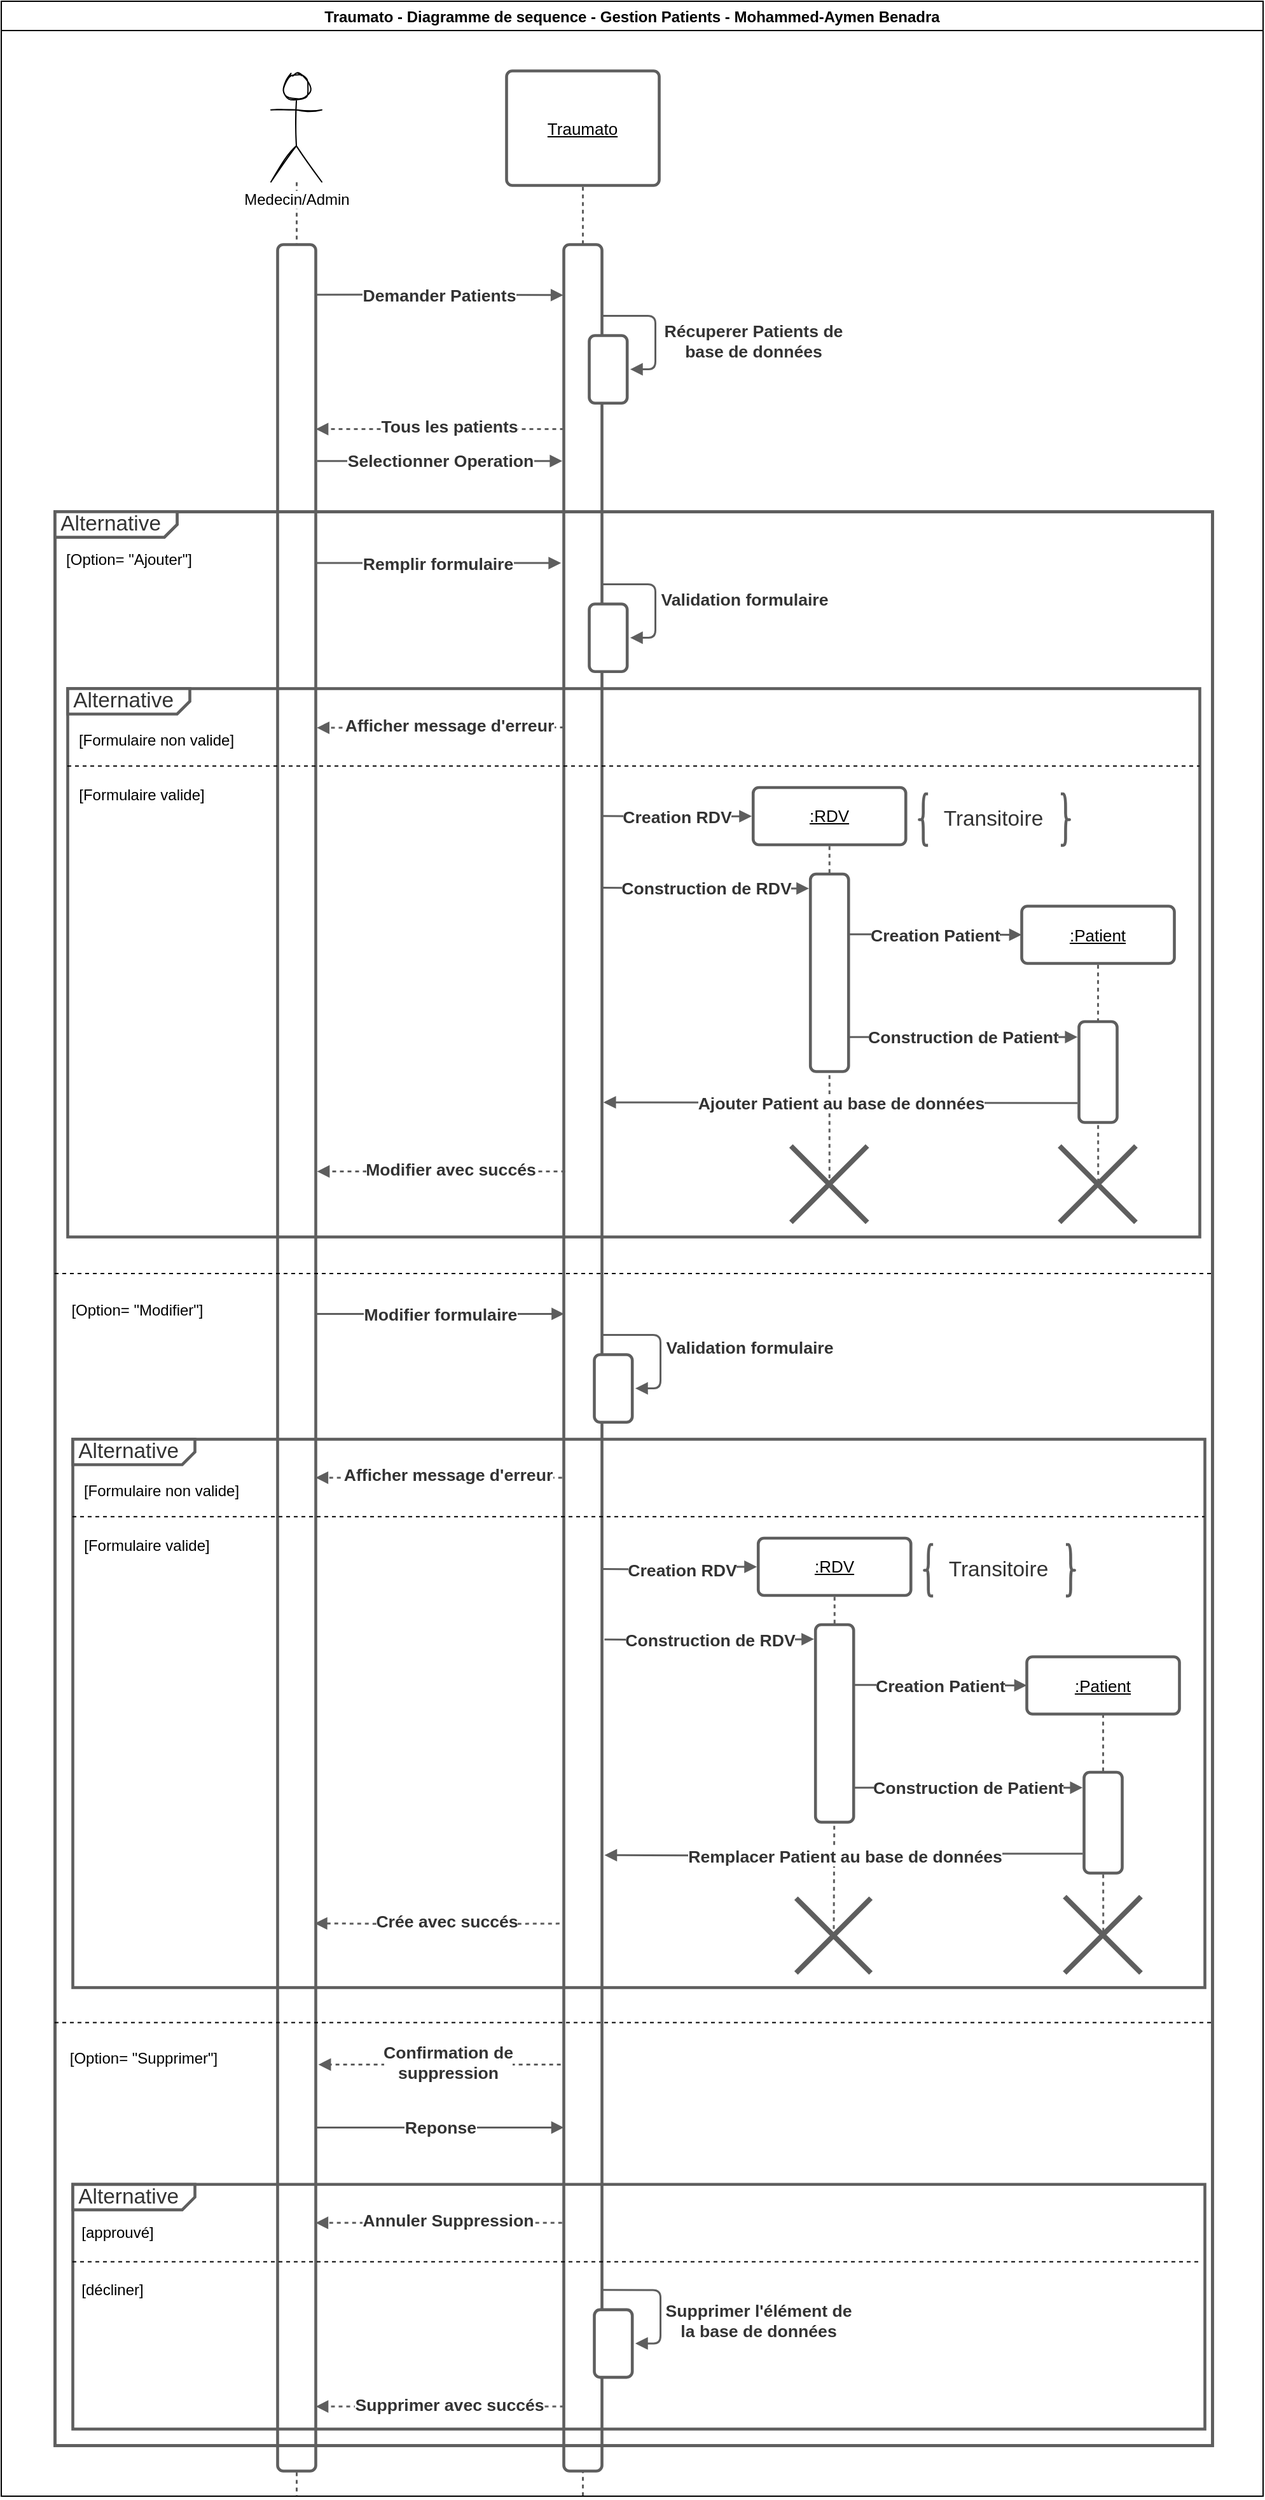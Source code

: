 <mxfile version="16.1.2" type="device"><diagram id="k3Z9OBtUkIeNkZ__pcZ5" name="Page-1"><mxGraphModel dx="1353" dy="1884" grid="1" gridSize="10" guides="1" tooltips="1" connect="1" arrows="1" fold="1" page="1" pageScale="1" pageWidth="850" pageHeight="1100" math="0" shadow="0"><root><mxCell id="0"/><mxCell id="1" parent="0"/><UserObject label="" lucidchartObjectId="kZUI8iqIMw5y" id="EU_3EU2vnNnRD9PXpDMZ-6"><mxCell style="html=1;jettySize=18;whiteSpace=wrap;fontSize=13;strokeColor=#5E5E5E;dashed=1;fixDash=1;strokeWidth=1.5;rounded=1;arcSize=12;edgeStyle=orthogonalEdgeStyle;startArrow=none;endArrow=none;" parent="1" source="RNXW9_bJy9b2hiXbb07C-1" edge="1"><mxGeometry width="100" height="100" relative="1" as="geometry"><Array as="points"/><mxPoint x="270" y="1800" as="targetPoint"/><mxPoint x="270" y="106.17" as="sourcePoint"/></mxGeometry></mxCell></UserObject><UserObject label="" lucidchartObjectId="UZUIGy9OpWQf" id="_zwPwUgGvO9msKivkEtq-90"><mxCell style="html=1;overflow=block;blockSpacing=1;whiteSpace=wrap;fontSize=13;spacing=0;strokeColor=#5e5e5e;strokeOpacity=100;rounded=1;absoluteArcSize=1;arcSize=9;strokeWidth=2.3;" vertex="1" parent="1"><mxGeometry x="255" y="30" width="30" height="1750" as="geometry"/></mxCell></UserObject><UserObject label="" lucidchartObjectId="7YUI.U9n641K" id="EU_3EU2vnNnRD9PXpDMZ-5"><mxCell style="html=1;jettySize=18;whiteSpace=wrap;fontSize=13;strokeColor=#5E5E5E;dashed=1;fixDash=1;strokeWidth=1.5;rounded=1;arcSize=12;edgeStyle=orthogonalEdgeStyle;startArrow=none;endArrow=none;exitX=0.5;exitY=1.013;exitPerimeter=0;" parent="1" source="EU_3EU2vnNnRD9PXpDMZ-9" edge="1"><mxGeometry width="100" height="100" relative="1" as="geometry"><Array as="points"/><mxPoint x="495" y="1800" as="targetPoint"/></mxGeometry></mxCell></UserObject><UserObject label="" lucidchartObjectId="FEVI99oMj0mm" id="_zwPwUgGvO9msKivkEtq-89"><mxCell style="html=1;overflow=block;blockSpacing=1;whiteSpace=wrap;fontSize=13;spacing=0;strokeColor=#5e5e5e;strokeOpacity=100;rounded=1;absoluteArcSize=1;arcSize=9;strokeWidth=2.3;" vertex="1" parent="1"><mxGeometry x="480" y="30" width="30" height="1750" as="geometry"/></mxCell></UserObject><UserObject label="&amp;nbsp;Alternative" lucidchartObjectId="0lWIf72aN.W8" id="_zwPwUgGvO9msKivkEtq-40"><mxCell style="html=1;blockSpacing=1;whiteSpace=wrap;shape=mxgraph.sysml.package2;xSize=90;overflow=fill;fontSize=16.7;fontColor=#333333;align=left;spacing=0;strokeColor=#5e5e5e;strokeOpacity=100;rounded=1;absoluteArcSize=1;arcSize=9;strokeWidth=2.3;labelX=96.33;" vertex="1" parent="1"><mxGeometry x="94" y="1554.67" width="890" height="192.33" as="geometry"/></mxCell></UserObject><UserObject label="&amp;nbsp;Alternative" lucidchartObjectId="0lWIf72aN.W8" id="_zwPwUgGvO9msKivkEtq-4"><mxCell style="html=1;blockSpacing=1;whiteSpace=wrap;shape=mxgraph.sysml.package2;xSize=90;overflow=fill;fontSize=16.7;fontColor=#333333;align=left;spacing=0;strokeColor=#5e5e5e;strokeOpacity=100;rounded=1;absoluteArcSize=1;arcSize=9;strokeWidth=2.3;labelX=96.33;" vertex="1" parent="1"><mxGeometry x="94" y="969" width="890" height="431" as="geometry"/></mxCell></UserObject><UserObject label="&amp;nbsp;Alternative" lucidchartObjectId="0lWIf72aN.W8" id="JhmiGocyAz6WFpPCynpd-2"><mxCell style="html=1;blockSpacing=1;whiteSpace=wrap;shape=mxgraph.sysml.package2;xSize=90;overflow=fill;fontSize=16.7;fontColor=#333333;align=left;spacing=0;strokeColor=#5e5e5e;strokeOpacity=100;rounded=1;absoluteArcSize=1;arcSize=9;strokeWidth=2.3;labelX=96.33;" parent="1" vertex="1"><mxGeometry x="80" y="240" width="910" height="1520" as="geometry"/></mxCell></UserObject><UserObject label="&amp;nbsp;Alternative" lucidchartObjectId="0lWIf72aN.W8" id="_zwPwUgGvO9msKivkEtq-3"><mxCell style="html=1;blockSpacing=1;whiteSpace=wrap;shape=mxgraph.sysml.package2;xSize=90;overflow=fill;fontSize=16.7;fontColor=#333333;align=left;spacing=0;strokeColor=#5e5e5e;strokeOpacity=100;rounded=1;absoluteArcSize=1;arcSize=9;strokeWidth=2.3;labelX=96.33;" vertex="1" parent="1"><mxGeometry x="80" y="240" width="910" height="1520" as="geometry"/></mxCell></UserObject><UserObject label="&amp;nbsp;Alternative" lucidchartObjectId="0lWIf72aN.W8" id="JhmiGocyAz6WFpPCynpd-37"><mxCell style="html=1;blockSpacing=1;whiteSpace=wrap;shape=mxgraph.sysml.package2;xSize=90;overflow=fill;fontSize=16.7;fontColor=#333333;align=left;spacing=0;strokeColor=#5e5e5e;strokeOpacity=100;rounded=1;absoluteArcSize=1;arcSize=9;strokeWidth=2.3;labelX=96.33;" parent="1" vertex="1"><mxGeometry x="90" y="379" width="890" height="431" as="geometry"/></mxCell></UserObject><UserObject label="Traumato" lucidchartObjectId="MpVIH7mWoejJ" id="EU_3EU2vnNnRD9PXpDMZ-9"><mxCell style="html=1;overflow=block;blockSpacing=1;whiteSpace=wrap;fontSize=13;fontStyle=4;spacing=3.8;strokeColor=#5e5e5e;strokeOpacity=100;rounded=1;absoluteArcSize=1;arcSize=9;strokeWidth=2.3;" parent="1" vertex="1"><mxGeometry x="435" y="-106.5" width="120" height="90" as="geometry"/></mxCell></UserObject><UserObject label="" lucidchartObjectId="zkWIkq4V4qQG" id="EU_3EU2vnNnRD9PXpDMZ-12"><mxCell style="html=1;jettySize=18;whiteSpace=wrap;fontSize=13;strokeColor=#5E5E5E;strokeWidth=1.5;rounded=1;arcSize=12;edgeStyle=orthogonalEdgeStyle;startArrow=none;endArrow=block;endFill=1;exitX=1.038;exitY=0.097;exitPerimeter=0;entryX=-0.038;entryY=0.097;entryPerimeter=0;" parent="1" edge="1"><mxGeometry width="100" height="100" relative="1" as="geometry"><Array as="points"/><mxPoint x="286.14" y="200.11" as="sourcePoint"/><mxPoint x="478.86" y="200.11" as="targetPoint"/></mxGeometry></mxCell></UserObject><mxCell id="EU_3EU2vnNnRD9PXpDMZ-13" value="Selectionner Operation" style="text;html=1;resizable=0;labelBackgroundColor=default;align=center;verticalAlign=middle;fontStyle=1;fontColor=#333333;fontSize=13.3;" parent="EU_3EU2vnNnRD9PXpDMZ-12" vertex="1"><mxGeometry relative="1" as="geometry"><mxPoint as="offset"/></mxGeometry></mxCell><mxCell id="RNXW9_bJy9b2hiXbb07C-1" value="Medecin/Admin" style="shape=umlActor;verticalLabelPosition=bottom;verticalAlign=top;html=1;outlineConnect=0;sketch=1;shadow=0;gradientColor=none;fillColor=default;noLabel=0;labelPadding=0;container=0;align=center;labelBackgroundColor=default;labelBorderColor=none;" parent="1" vertex="1"><mxGeometry x="250" y="-104" width="40" height="85" as="geometry"/></mxCell><mxCell id="JhmiGocyAz6WFpPCynpd-31" value="[Option= &quot;Ajouter&quot;]" style="text;html=1;strokeColor=none;fillColor=none;align=center;verticalAlign=middle;whiteSpace=wrap;rounded=0;" parent="1" vertex="1"><mxGeometry x="86" y="260" width="105" height="35.41" as="geometry"/></mxCell><UserObject label="" lucidchartObjectId="zkWIkq4V4qQG" id="JhmiGocyAz6WFpPCynpd-32"><mxCell style="html=1;jettySize=18;whiteSpace=wrap;fontSize=13;strokeColor=#5E5E5E;strokeWidth=1.5;rounded=1;arcSize=12;edgeStyle=orthogonalEdgeStyle;startArrow=none;endArrow=block;endFill=1;exitX=0.983;exitY=0.212;exitPerimeter=0;entryX=-0.072;entryY=0.212;entryPerimeter=0;entryDx=0;entryDy=0;exitDx=0;exitDy=0;" parent="1" edge="1"><mxGeometry width="100" height="100" relative="1" as="geometry"><Array as="points"/><mxPoint x="284.49" y="280.28" as="sourcePoint"/><mxPoint x="477.84" y="280.28" as="targetPoint"/></mxGeometry></mxCell></UserObject><mxCell id="JhmiGocyAz6WFpPCynpd-33" value="Remplir formulaire" style="text;html=1;resizable=0;labelBackgroundColor=default;align=center;verticalAlign=middle;fontStyle=1;fontColor=#333333;fontSize=13.3;" parent="JhmiGocyAz6WFpPCynpd-32" vertex="1"><mxGeometry relative="1" as="geometry"><mxPoint as="offset"/></mxGeometry></mxCell><UserObject label="" lucidchartObjectId="ZkWI_d1nmOB_" id="JhmiGocyAz6WFpPCynpd-34"><mxCell style="html=1;jettySize=18;whiteSpace=wrap;fontSize=13;strokeColor=#5E5E5E;strokeWidth=1.5;rounded=1;arcSize=12;edgeStyle=orthogonalEdgeStyle;startArrow=none;endArrow=block;endFill=1;entryX=1.079;entryY=0.537;entryPerimeter=0;entryDx=0;entryDy=0;" parent="1" edge="1"><mxGeometry width="100" height="100" relative="1" as="geometry"><Array as="points"><mxPoint x="552" y="297"/><mxPoint x="552" y="339"/></Array><mxPoint x="510" y="297.0" as="sourcePoint"/><mxPoint x="532.193" y="339.043" as="targetPoint"/></mxGeometry></mxCell></UserObject><mxCell id="JhmiGocyAz6WFpPCynpd-35" value="Validation formulaire" style="text;html=1;resizable=0;labelBackgroundColor=default;align=center;verticalAlign=middle;fontStyle=1;fontColor=#333333;fontSize=13.3;" parent="JhmiGocyAz6WFpPCynpd-34" vertex="1"><mxGeometry x="-0.11" relative="1" as="geometry"><mxPoint x="70" y="8" as="offset"/></mxGeometry></mxCell><UserObject label="" lucidchartObjectId="ii0IzofBxtJx" id="JhmiGocyAz6WFpPCynpd-36"><mxCell style="html=1;overflow=block;blockSpacing=1;whiteSpace=wrap;fontSize=13;spacing=0;strokeColor=#5e5e5e;strokeOpacity=100;rounded=1;absoluteArcSize=1;arcSize=9;strokeWidth=2.3;" parent="1" vertex="1"><mxGeometry x="500.0" y="312.524" width="29.836" height="53.108" as="geometry"/></mxCell></UserObject><mxCell id="JhmiGocyAz6WFpPCynpd-38" value="[Formulaire non valide]" style="text;html=1;strokeColor=none;fillColor=none;align=center;verticalAlign=middle;whiteSpace=wrap;rounded=0;" parent="1" vertex="1"><mxGeometry x="93" y="402" width="134" height="35.41" as="geometry"/></mxCell><UserObject label="" lucidchartObjectId="vlWI41UcQu9~" id="JhmiGocyAz6WFpPCynpd-39"><mxCell style="html=1;jettySize=18;whiteSpace=wrap;fontSize=13;strokeColor=#5E5E5E;dashed=1;fixDash=1;strokeWidth=1.5;rounded=1;arcSize=12;edgeStyle=orthogonalEdgeStyle;startArrow=none;endArrow=block;endFill=1;exitX=0;exitY=0.421;exitPerimeter=0;exitDx=0;exitDy=0;entryX=1.028;entryY=0.217;entryDx=0;entryDy=0;entryPerimeter=0;" parent="1" target="_zwPwUgGvO9msKivkEtq-90" edge="1"><mxGeometry width="100" height="100" relative="1" as="geometry"><Array as="points"/><mxPoint x="480" y="409.49" as="sourcePoint"/><mxPoint x="284.28" y="410.8" as="targetPoint"/></mxGeometry></mxCell></UserObject><mxCell id="JhmiGocyAz6WFpPCynpd-40" value="Afficher message d'erreur" style="text;html=1;resizable=0;labelBackgroundColor=default;align=center;verticalAlign=middle;fontStyle=1;fontColor=#333333;fontSize=13.3;" parent="JhmiGocyAz6WFpPCynpd-39" vertex="1"><mxGeometry relative="1" as="geometry"><mxPoint x="7" y="-2" as="offset"/></mxGeometry></mxCell><mxCell id="JhmiGocyAz6WFpPCynpd-41" value="" style="line;strokeWidth=1;fillColor=none;align=left;verticalAlign=middle;spacingTop=-1;spacingLeft=3;spacingRight=3;rotatable=0;labelPosition=right;points=[];portConstraint=eastwest;dashed=1;" parent="1" vertex="1"><mxGeometry x="90" y="435.41" width="890" height="9.44" as="geometry"/></mxCell><mxCell id="JhmiGocyAz6WFpPCynpd-42" value="[Formulaire valide]" style="text;html=1;strokeColor=none;fillColor=none;align=center;verticalAlign=middle;whiteSpace=wrap;rounded=0;" parent="1" vertex="1"><mxGeometry x="97" y="444.85" width="103" height="35.41" as="geometry"/></mxCell><UserObject label="" lucidchartObjectId="wZUI4tTccZja" id="JhmiGocyAz6WFpPCynpd-64"><mxCell style="html=1;jettySize=18;whiteSpace=wrap;fontSize=13;strokeColor=#5E5E5E;dashed=1;fixDash=1;strokeWidth=1.5;rounded=1;arcSize=12;edgeStyle=orthogonalEdgeStyle;startArrow=none;endArrow=none;exitX=0.5;exitY=1.025;exitPerimeter=0;entryX=0.5;entryY=0.429;entryPerimeter=0;" parent="1" source="JhmiGocyAz6WFpPCynpd-65" target="JhmiGocyAz6WFpPCynpd-68" edge="1"><mxGeometry width="100" height="100" relative="1" as="geometry"><Array as="points"/></mxGeometry></mxCell></UserObject><UserObject label=":RDV" lucidchartObjectId="RpVIqMV2LOsC" id="JhmiGocyAz6WFpPCynpd-65"><mxCell style="html=1;overflow=block;blockSpacing=1;whiteSpace=wrap;fontSize=13;fontStyle=4;spacing=3.8;strokeColor=#5e5e5e;strokeOpacity=100;rounded=1;absoluteArcSize=1;arcSize=9;strokeWidth=2.3;" parent="1" vertex="1"><mxGeometry x="628.86" y="456.77" width="120" height="45" as="geometry"/></mxCell></UserObject><UserObject label="" lucidchartObjectId="QnWIvqXTxIrj" id="JhmiGocyAz6WFpPCynpd-66"><mxCell style="html=1;jettySize=18;whiteSpace=wrap;fontSize=13;strokeColor=#5E5E5E;strokeWidth=1.5;rounded=1;arcSize=12;edgeStyle=orthogonalEdgeStyle;startArrow=none;endArrow=block;endFill=1;exitX=1.038;exitY=0.376;exitPerimeter=0;entryX=-0.009;entryY=0.5;entryPerimeter=0;" parent="1" target="JhmiGocyAz6WFpPCynpd-65" edge="1"><mxGeometry width="100" height="100" relative="1" as="geometry"><Array as="points"/><mxPoint x="510.0" y="479.146" as="sourcePoint"/></mxGeometry></mxCell></UserObject><mxCell id="JhmiGocyAz6WFpPCynpd-67" value="Creation RDV" style="text;html=1;resizable=0;labelBackgroundColor=default;align=center;verticalAlign=middle;fontStyle=1;fontColor=#333333;fontSize=13.3;" parent="JhmiGocyAz6WFpPCynpd-66" vertex="1"><mxGeometry relative="1" as="geometry"><mxPoint as="offset"/></mxGeometry></mxCell><UserObject label="" lucidchartObjectId="f4ZIc1ev4jUC" id="JhmiGocyAz6WFpPCynpd-68"><mxCell style="html=1;overflow=block;blockSpacing=1;whiteSpace=wrap;shape=mxgraph.sysml.x;strokeWidth=4;fontSize=13;spacing=0;strokeColor=#5e5e5e;strokeOpacity=100;rounded=1;absoluteArcSize=1;arcSize=9;" parent="1" vertex="1"><mxGeometry x="658.86" y="738.77" width="60" height="60" as="geometry"/></mxCell></UserObject><UserObject label="" lucidchartObjectId="F4ZI1F3~n0wp" id="JhmiGocyAz6WFpPCynpd-69"><mxCell style="html=1;overflow=block;blockSpacing=1;whiteSpace=wrap;fontSize=13;spacing=0;strokeColor=#5e5e5e;strokeOpacity=100;rounded=1;absoluteArcSize=1;arcSize=9;strokeWidth=2.3;" parent="1" vertex="1"><mxGeometry x="673.86" y="524.77" width="30" height="155.23" as="geometry"/></mxCell></UserObject><UserObject label="" lucidchartObjectId="p5ZIC3N0U87f" id="JhmiGocyAz6WFpPCynpd-70"><mxCell style="html=1;jettySize=18;whiteSpace=wrap;fontSize=13;strokeColor=#5E5E5E;strokeWidth=1.5;rounded=1;arcSize=12;edgeStyle=orthogonalEdgeStyle;startArrow=none;endArrow=block;endFill=1;exitX=1.038;exitY=0.466;exitPerimeter=0;entryX=-0.037;entryY=0.073;entryPerimeter=0;" parent="1" target="JhmiGocyAz6WFpPCynpd-69" edge="1"><mxGeometry width="100" height="100" relative="1" as="geometry"><Array as="points"/><mxPoint x="510.0" y="535.486" as="sourcePoint"/></mxGeometry></mxCell></UserObject><mxCell id="JhmiGocyAz6WFpPCynpd-71" value="Construction de RDV" style="text;html=1;resizable=0;labelBackgroundColor=default;align=center;verticalAlign=middle;fontStyle=1;fontColor=#333333;fontSize=13.3;" parent="JhmiGocyAz6WFpPCynpd-70" vertex="1"><mxGeometry relative="1" as="geometry"><mxPoint as="offset"/></mxGeometry></mxCell><UserObject label="" lucidchartObjectId="R9ZIA9GUHnFY" id="JhmiGocyAz6WFpPCynpd-72"><mxCell style="html=1;jettySize=18;whiteSpace=wrap;fontSize=13;strokeColor=#5E5E5E;strokeWidth=1.5;rounded=1;arcSize=12;edgeStyle=orthogonalEdgeStyle;startArrow=none;endArrow=block;endFill=1;entryX=0;entryY=0.5;entryDx=0;entryDy=0;exitX=1.019;exitY=0.305;exitDx=0;exitDy=0;exitPerimeter=0;" parent="1" source="JhmiGocyAz6WFpPCynpd-69" target="JhmiGocyAz6WFpPCynpd-74" edge="1"><mxGeometry width="100" height="100" relative="1" as="geometry"><Array as="points"/><mxPoint x="710" y="573" as="sourcePoint"/></mxGeometry></mxCell></UserObject><mxCell id="JhmiGocyAz6WFpPCynpd-73" value="Creation Patient" style="text;html=1;resizable=0;labelBackgroundColor=default;align=center;verticalAlign=middle;fontStyle=1;fontColor=#333333;fontSize=13.3;" parent="JhmiGocyAz6WFpPCynpd-72" vertex="1"><mxGeometry relative="1" as="geometry"><mxPoint as="offset"/></mxGeometry></mxCell><UserObject label=":Patient" lucidchartObjectId="Y9ZIzPPqCIAU" id="JhmiGocyAz6WFpPCynpd-74"><mxCell style="html=1;overflow=block;blockSpacing=1;whiteSpace=wrap;fontSize=13;fontStyle=4;spacing=3.8;strokeColor=#5e5e5e;strokeOpacity=100;rounded=1;absoluteArcSize=1;arcSize=9;strokeWidth=2.3;" parent="1" vertex="1"><mxGeometry x="840" y="550" width="120" height="45" as="geometry"/></mxCell></UserObject><UserObject label="" lucidchartObjectId="t_ZIlKLgJE6K" id="JhmiGocyAz6WFpPCynpd-75"><mxCell style="html=1;jettySize=18;whiteSpace=wrap;fontSize=13;strokeColor=#5E5E5E;dashed=1;fixDash=1;strokeWidth=1.5;rounded=1;arcSize=12;edgeStyle=orthogonalEdgeStyle;startArrow=none;endArrow=none;exitX=0.5;exitY=1.025;exitPerimeter=0;entryX=0.502;entryY=0.496;entryDx=0;entryDy=0;entryPerimeter=0;" parent="1" source="JhmiGocyAz6WFpPCynpd-74" target="JhmiGocyAz6WFpPCynpd-129" edge="1"><mxGeometry width="100" height="100" relative="1" as="geometry"><Array as="points"/><mxPoint x="900" y="750" as="targetPoint"/></mxGeometry></mxCell></UserObject><UserObject label="" lucidchartObjectId="i.ZI7zxQPvNo" id="JhmiGocyAz6WFpPCynpd-76"><mxCell style="html=1;overflow=block;blockSpacing=1;whiteSpace=wrap;fontSize=13;spacing=0;strokeColor=#5e5e5e;strokeOpacity=100;rounded=1;absoluteArcSize=1;arcSize=9;strokeWidth=2.3;" parent="1" vertex="1"><mxGeometry x="885" y="640.77" width="30" height="79.23" as="geometry"/></mxCell></UserObject><UserObject label="" lucidchartObjectId="q.ZIl6MSwr6M" id="JhmiGocyAz6WFpPCynpd-77"><mxCell style="html=1;jettySize=18;whiteSpace=wrap;fontSize=13;strokeColor=#5E5E5E;strokeWidth=1.5;rounded=1;arcSize=12;edgeStyle=orthogonalEdgeStyle;startArrow=none;endArrow=block;endFill=1;entryX=-0.037;entryY=0.153;entryPerimeter=0;exitX=1;exitY=0.825;exitDx=0;exitDy=0;exitPerimeter=0;" parent="1" source="JhmiGocyAz6WFpPCynpd-69" target="JhmiGocyAz6WFpPCynpd-76" edge="1"><mxGeometry width="100" height="100" relative="1" as="geometry"><Array as="points"/><mxPoint x="700" y="653" as="sourcePoint"/></mxGeometry></mxCell></UserObject><mxCell id="JhmiGocyAz6WFpPCynpd-78" value="Construction de Patient" style="text;html=1;resizable=0;labelBackgroundColor=default;align=center;verticalAlign=middle;fontStyle=1;fontColor=#333333;fontSize=13.3;" parent="JhmiGocyAz6WFpPCynpd-77" vertex="1"><mxGeometry relative="1" as="geometry"><mxPoint as="offset"/></mxGeometry></mxCell><UserObject label="" lucidchartObjectId="be0IBsUJOm4_" id="JhmiGocyAz6WFpPCynpd-79"><mxCell style="html=1;jettySize=18;whiteSpace=wrap;fontSize=13;strokeColor=#5E5E5E;strokeWidth=1.5;rounded=1;arcSize=12;edgeStyle=orthogonalEdgeStyle;startArrow=none;endArrow=block;endFill=1;exitX=-0.037;exitY=0.807;exitPerimeter=0;entryX=1.037;entryY=0.34;entryDx=0;entryDy=0;entryPerimeter=0;" parent="1" source="JhmiGocyAz6WFpPCynpd-76" edge="1"><mxGeometry width="100" height="100" relative="1" as="geometry"><Array as="points"/><mxPoint x="511.11" y="704.2" as="targetPoint"/></mxGeometry></mxCell></UserObject><mxCell id="JhmiGocyAz6WFpPCynpd-80" value="Ajouter Patient au base de données" style="text;html=1;resizable=0;labelBackgroundColor=default;align=center;verticalAlign=middle;fontStyle=1;fontColor=#333333;fontSize=13.3;" parent="JhmiGocyAz6WFpPCynpd-79" vertex="1"><mxGeometry relative="1" as="geometry"><mxPoint as="offset"/></mxGeometry></mxCell><mxCell id="JhmiGocyAz6WFpPCynpd-81" value="" style="group;fillColor=none;" parent="1" vertex="1" connectable="0"><mxGeometry x="758.86" y="461.77" width="119.34" height="40.41" as="geometry"/></mxCell><mxCell id="JhmiGocyAz6WFpPCynpd-82" value="" style="shape=curlyBracket;rounded=1;strokeOpacity=100;whiteSpace=wrap;fontSize=16.7;fontColor=#333333;spacing=0;strokeColor=#5e5e5e;strokeWidth=2.3;" parent="JhmiGocyAz6WFpPCynpd-81" vertex="1"><mxGeometry width="7.459" height="40.41" as="geometry"/></mxCell><mxCell id="JhmiGocyAz6WFpPCynpd-83" value="" style="shape=curlyBracket;rounded=1;flipH=1;strokeOpacity=100;whiteSpace=wrap;fontSize=16.7;fontColor=#333333;spacing=0;strokeColor=#5e5e5e;strokeWidth=2.3;" parent="JhmiGocyAz6WFpPCynpd-81" vertex="1"><mxGeometry x="111.881" width="7.459" height="40.41" as="geometry"/></mxCell><mxCell id="JhmiGocyAz6WFpPCynpd-84" value="Transitoire" style="strokeColor=none;fillColor=none;fontColor=#333333;whiteSpace=wrap;fontSize=16.7;spacing=0;strokeOpacity=100;rounded=1;absoluteArcSize=1;arcSize=9;strokeWidth=2.3;" parent="JhmiGocyAz6WFpPCynpd-81" vertex="1"><mxGeometry x="7.459" width="104.423" height="40.41" as="geometry"/></mxCell><UserObject label="" lucidchartObjectId="vlWI41UcQu9~" id="JhmiGocyAz6WFpPCynpd-88"><mxCell style="html=1;jettySize=18;whiteSpace=wrap;fontSize=13;strokeColor=#5E5E5E;dashed=1;fixDash=1;strokeWidth=1.5;rounded=1;arcSize=12;edgeStyle=orthogonalEdgeStyle;startArrow=none;endArrow=block;endFill=1;exitX=0;exitY=0.75;exitDx=0;exitDy=0;entryX=1;entryY=0.75;entryDx=0;entryDy=0;" parent="1" edge="1"><mxGeometry width="100" height="100" relative="1" as="geometry"><Array as="points"/><mxPoint x="481" y="758.5" as="sourcePoint"/><mxPoint x="286" y="758.5" as="targetPoint"/></mxGeometry></mxCell></UserObject><mxCell id="JhmiGocyAz6WFpPCynpd-89" value="Modifier&amp;nbsp;avec succés" style="text;html=1;resizable=0;labelBackgroundColor=default;align=center;verticalAlign=middle;fontStyle=1;fontColor=#333333;fontSize=13.3;" parent="JhmiGocyAz6WFpPCynpd-88" vertex="1"><mxGeometry relative="1" as="geometry"><mxPoint x="7" y="-2" as="offset"/></mxGeometry></mxCell><mxCell id="JhmiGocyAz6WFpPCynpd-103" value="" style="line;strokeWidth=1;fillColor=none;align=left;verticalAlign=middle;spacingTop=-1;spacingLeft=3;spacingRight=3;rotatable=0;labelPosition=right;points=[];portConstraint=eastwest;dashed=1;" parent="1" vertex="1"><mxGeometry x="94" y="1025.41" width="890" height="9.44" as="geometry"/></mxCell><UserObject label="" lucidchartObjectId="f4ZIc1ev4jUC" id="JhmiGocyAz6WFpPCynpd-129"><mxCell style="html=1;overflow=block;blockSpacing=1;whiteSpace=wrap;shape=mxgraph.sysml.x;strokeWidth=4;fontSize=13;spacing=0;strokeColor=#5e5e5e;strokeOpacity=100;rounded=1;absoluteArcSize=1;arcSize=9;" parent="1" vertex="1"><mxGeometry x="870" y="738.77" width="60" height="60" as="geometry"/></mxCell></UserObject><mxCell id="_zwPwUgGvO9msKivkEtq-1" value="" style="line;strokeWidth=1;fillColor=none;align=left;verticalAlign=middle;spacingTop=-1;spacingLeft=3;spacingRight=3;rotatable=0;labelPosition=right;points=[];portConstraint=eastwest;dashed=1;" vertex="1" parent="1"><mxGeometry x="80" y="1423" width="910" height="9.44" as="geometry"/></mxCell><mxCell id="_zwPwUgGvO9msKivkEtq-5" value="" style="line;strokeWidth=1;fillColor=none;align=left;verticalAlign=middle;spacingTop=-1;spacingLeft=3;spacingRight=3;rotatable=0;labelPosition=right;points=[];portConstraint=eastwest;dashed=1;" vertex="1" parent="1"><mxGeometry x="80" y="834.33" width="910" height="9.44" as="geometry"/></mxCell><UserObject label="" lucidchartObjectId="zkWIkq4V4qQG" id="_zwPwUgGvO9msKivkEtq-6"><mxCell style="html=1;jettySize=18;whiteSpace=wrap;fontSize=13;strokeColor=#5E5E5E;strokeWidth=1.5;rounded=1;arcSize=12;edgeStyle=orthogonalEdgeStyle;startArrow=none;endArrow=block;endFill=1;entryX=0.008;entryY=0.442;entryPerimeter=0;entryDx=0;entryDy=0;exitX=1;exitY=0.442;exitDx=0;exitDy=0;exitPerimeter=0;" edge="1" parent="1"><mxGeometry width="100" height="100" relative="1" as="geometry"><Array as="points"/><mxPoint x="285" y="870.46" as="sourcePoint"/><mxPoint x="480.24" y="870.46" as="targetPoint"/></mxGeometry></mxCell></UserObject><mxCell id="_zwPwUgGvO9msKivkEtq-7" value="Modifier formulaire" style="text;html=1;resizable=0;labelBackgroundColor=default;align=center;verticalAlign=middle;fontStyle=1;fontColor=#333333;fontSize=13.3;" vertex="1" parent="_zwPwUgGvO9msKivkEtq-6"><mxGeometry relative="1" as="geometry"><mxPoint as="offset"/></mxGeometry></mxCell><UserObject label="" lucidchartObjectId="ZkWI_d1nmOB_" id="_zwPwUgGvO9msKivkEtq-8"><mxCell style="html=1;jettySize=18;whiteSpace=wrap;fontSize=13;strokeColor=#5E5E5E;strokeWidth=1.5;rounded=1;arcSize=12;edgeStyle=orthogonalEdgeStyle;startArrow=none;endArrow=block;endFill=1;entryX=1.079;entryY=0.537;entryPerimeter=0;entryDx=0;entryDy=0;" edge="1" parent="1"><mxGeometry width="100" height="100" relative="1" as="geometry"><Array as="points"><mxPoint x="556" y="887"/><mxPoint x="556" y="929"/></Array><mxPoint x="510" y="887.0" as="sourcePoint"/><mxPoint x="536.193" y="929.043" as="targetPoint"/></mxGeometry></mxCell></UserObject><mxCell id="_zwPwUgGvO9msKivkEtq-9" value="Validation formulaire" style="text;html=1;resizable=0;labelBackgroundColor=default;align=center;verticalAlign=middle;fontStyle=1;fontColor=#333333;fontSize=13.3;" vertex="1" parent="_zwPwUgGvO9msKivkEtq-8"><mxGeometry x="-0.11" relative="1" as="geometry"><mxPoint x="70" y="8" as="offset"/></mxGeometry></mxCell><UserObject label="" lucidchartObjectId="ii0IzofBxtJx" id="_zwPwUgGvO9msKivkEtq-10"><mxCell style="html=1;overflow=block;blockSpacing=1;whiteSpace=wrap;fontSize=13;spacing=0;strokeColor=#5e5e5e;strokeOpacity=100;rounded=1;absoluteArcSize=1;arcSize=9;strokeWidth=2.3;" vertex="1" parent="1"><mxGeometry x="504.0" y="902.524" width="29.836" height="53.108" as="geometry"/></mxCell></UserObject><mxCell id="_zwPwUgGvO9msKivkEtq-11" value="[Formulaire non valide]" style="text;html=1;strokeColor=none;fillColor=none;align=center;verticalAlign=middle;whiteSpace=wrap;rounded=0;" vertex="1" parent="1"><mxGeometry x="97" y="992" width="134" height="35.41" as="geometry"/></mxCell><UserObject label="" lucidchartObjectId="vlWI41UcQu9~" id="_zwPwUgGvO9msKivkEtq-12"><mxCell style="html=1;jettySize=18;whiteSpace=wrap;fontSize=13;strokeColor=#5E5E5E;dashed=1;fixDash=1;strokeWidth=1.5;rounded=1;arcSize=12;edgeStyle=orthogonalEdgeStyle;startArrow=none;endArrow=block;endFill=1;entryX=0.997;entryY=0.521;entryDx=0;entryDy=0;entryPerimeter=0;exitX=-0.046;exitY=0.521;exitDx=0;exitDy=0;exitPerimeter=0;" edge="1" parent="1"><mxGeometry width="100" height="100" relative="1" as="geometry"><Array as="points"/><mxPoint x="478.62" y="999.23" as="sourcePoint"/><mxPoint x="284.91" y="999.23" as="targetPoint"/></mxGeometry></mxCell></UserObject><mxCell id="_zwPwUgGvO9msKivkEtq-13" value="Afficher message d'erreur" style="text;html=1;resizable=0;labelBackgroundColor=default;align=center;verticalAlign=middle;fontStyle=1;fontColor=#333333;fontSize=13.3;" vertex="1" parent="_zwPwUgGvO9msKivkEtq-12"><mxGeometry relative="1" as="geometry"><mxPoint x="7" y="-2" as="offset"/></mxGeometry></mxCell><mxCell id="_zwPwUgGvO9msKivkEtq-14" value="[Formulaire valide]" style="text;html=1;strokeColor=none;fillColor=none;align=center;verticalAlign=middle;whiteSpace=wrap;rounded=0;" vertex="1" parent="1"><mxGeometry x="101" y="1034.85" width="103" height="35.41" as="geometry"/></mxCell><UserObject label="" lucidchartObjectId="wZUI4tTccZja" id="_zwPwUgGvO9msKivkEtq-15"><mxCell style="html=1;jettySize=18;whiteSpace=wrap;fontSize=13;strokeColor=#5E5E5E;dashed=1;fixDash=1;strokeWidth=1.5;rounded=1;arcSize=12;edgeStyle=orthogonalEdgeStyle;startArrow=none;endArrow=none;exitX=0.5;exitY=1.025;exitPerimeter=0;entryX=0.5;entryY=0.429;entryPerimeter=0;" edge="1" parent="1" source="_zwPwUgGvO9msKivkEtq-16" target="_zwPwUgGvO9msKivkEtq-19"><mxGeometry width="100" height="100" relative="1" as="geometry"><Array as="points"/></mxGeometry></mxCell></UserObject><UserObject label=":RDV" lucidchartObjectId="RpVIqMV2LOsC" id="_zwPwUgGvO9msKivkEtq-16"><mxCell style="html=1;overflow=block;blockSpacing=1;whiteSpace=wrap;fontSize=13;fontStyle=4;spacing=3.8;strokeColor=#5e5e5e;strokeOpacity=100;rounded=1;absoluteArcSize=1;arcSize=9;strokeWidth=2.3;" vertex="1" parent="1"><mxGeometry x="632.86" y="1046.77" width="120" height="45" as="geometry"/></mxCell></UserObject><UserObject label="" lucidchartObjectId="QnWIvqXTxIrj" id="_zwPwUgGvO9msKivkEtq-17"><mxCell style="html=1;jettySize=18;whiteSpace=wrap;fontSize=13;strokeColor=#5E5E5E;strokeWidth=1.5;rounded=1;arcSize=12;edgeStyle=orthogonalEdgeStyle;startArrow=none;endArrow=block;endFill=1;entryX=-0.009;entryY=0.5;entryPerimeter=0;exitX=1.025;exitY=0.565;exitDx=0;exitDy=0;exitPerimeter=0;" edge="1" parent="1" target="_zwPwUgGvO9msKivkEtq-16"><mxGeometry width="100" height="100" relative="1" as="geometry"><Array as="points"/><mxPoint x="510.75" y="1070.95" as="sourcePoint"/></mxGeometry></mxCell></UserObject><mxCell id="_zwPwUgGvO9msKivkEtq-18" value="Creation RDV" style="text;html=1;resizable=0;labelBackgroundColor=default;align=center;verticalAlign=middle;fontStyle=1;fontColor=#333333;fontSize=13.3;" vertex="1" parent="_zwPwUgGvO9msKivkEtq-17"><mxGeometry relative="1" as="geometry"><mxPoint as="offset"/></mxGeometry></mxCell><UserObject label="" lucidchartObjectId="f4ZIc1ev4jUC" id="_zwPwUgGvO9msKivkEtq-19"><mxCell style="html=1;overflow=block;blockSpacing=1;whiteSpace=wrap;shape=mxgraph.sysml.x;strokeWidth=4;fontSize=13;spacing=0;strokeColor=#5e5e5e;strokeOpacity=100;rounded=1;absoluteArcSize=1;arcSize=9;" vertex="1" parent="1"><mxGeometry x="662.86" y="1330" width="58.77" height="58.77" as="geometry"/></mxCell></UserObject><UserObject label="" lucidchartObjectId="F4ZI1F3~n0wp" id="_zwPwUgGvO9msKivkEtq-20"><mxCell style="html=1;overflow=block;blockSpacing=1;whiteSpace=wrap;fontSize=13;spacing=0;strokeColor=#5e5e5e;strokeOpacity=100;rounded=1;absoluteArcSize=1;arcSize=9;strokeWidth=2.3;" vertex="1" parent="1"><mxGeometry x="677.86" y="1114.77" width="30" height="155.23" as="geometry"/></mxCell></UserObject><UserObject label="" lucidchartObjectId="p5ZIC3N0U87f" id="_zwPwUgGvO9msKivkEtq-21"><mxCell style="html=1;jettySize=18;whiteSpace=wrap;fontSize=13;strokeColor=#5E5E5E;strokeWidth=1.5;rounded=1;arcSize=12;edgeStyle=orthogonalEdgeStyle;startArrow=none;endArrow=block;endFill=1;entryX=-0.037;entryY=0.073;entryPerimeter=0;exitX=1.065;exitY=0.599;exitDx=0;exitDy=0;exitPerimeter=0;" edge="1" parent="1" target="_zwPwUgGvO9msKivkEtq-20"><mxGeometry width="100" height="100" relative="1" as="geometry"><Array as="points"/><mxPoint x="511.95" y="1126.37" as="sourcePoint"/></mxGeometry></mxCell></UserObject><mxCell id="_zwPwUgGvO9msKivkEtq-22" value="Construction de RDV" style="text;html=1;resizable=0;labelBackgroundColor=default;align=center;verticalAlign=middle;fontStyle=1;fontColor=#333333;fontSize=13.3;" vertex="1" parent="_zwPwUgGvO9msKivkEtq-21"><mxGeometry relative="1" as="geometry"><mxPoint as="offset"/></mxGeometry></mxCell><UserObject label="" lucidchartObjectId="R9ZIA9GUHnFY" id="_zwPwUgGvO9msKivkEtq-23"><mxCell style="html=1;jettySize=18;whiteSpace=wrap;fontSize=13;strokeColor=#5E5E5E;strokeWidth=1.5;rounded=1;arcSize=12;edgeStyle=orthogonalEdgeStyle;startArrow=none;endArrow=block;endFill=1;entryX=0;entryY=0.5;entryDx=0;entryDy=0;exitX=1.019;exitY=0.305;exitDx=0;exitDy=0;exitPerimeter=0;" edge="1" parent="1" source="_zwPwUgGvO9msKivkEtq-20" target="_zwPwUgGvO9msKivkEtq-25"><mxGeometry width="100" height="100" relative="1" as="geometry"><Array as="points"/><mxPoint x="714" y="1163" as="sourcePoint"/></mxGeometry></mxCell></UserObject><mxCell id="_zwPwUgGvO9msKivkEtq-24" value="Creation Patient" style="text;html=1;resizable=0;labelBackgroundColor=default;align=center;verticalAlign=middle;fontStyle=1;fontColor=#333333;fontSize=13.3;" vertex="1" parent="_zwPwUgGvO9msKivkEtq-23"><mxGeometry relative="1" as="geometry"><mxPoint as="offset"/></mxGeometry></mxCell><UserObject label=":Patient" lucidchartObjectId="Y9ZIzPPqCIAU" id="_zwPwUgGvO9msKivkEtq-25"><mxCell style="html=1;overflow=block;blockSpacing=1;whiteSpace=wrap;fontSize=13;fontStyle=4;spacing=3.8;strokeColor=#5e5e5e;strokeOpacity=100;rounded=1;absoluteArcSize=1;arcSize=9;strokeWidth=2.3;" vertex="1" parent="1"><mxGeometry x="844" y="1140" width="120" height="45" as="geometry"/></mxCell></UserObject><UserObject label="" lucidchartObjectId="q.ZIl6MSwr6M" id="_zwPwUgGvO9msKivkEtq-26"><mxCell style="html=1;jettySize=18;whiteSpace=wrap;fontSize=13;strokeColor=#5E5E5E;strokeWidth=1.5;rounded=1;arcSize=12;edgeStyle=orthogonalEdgeStyle;startArrow=none;endArrow=block;endFill=1;entryX=-0.037;entryY=0.153;entryPerimeter=0;exitX=1;exitY=0.825;exitDx=0;exitDy=0;exitPerimeter=0;" edge="1" parent="1" source="_zwPwUgGvO9msKivkEtq-20" target="_zwPwUgGvO9msKivkEtq-38"><mxGeometry width="100" height="100" relative="1" as="geometry"><Array as="points"/><mxPoint x="704" y="1243" as="sourcePoint"/></mxGeometry></mxCell></UserObject><mxCell id="_zwPwUgGvO9msKivkEtq-27" value="Construction de Patient" style="text;html=1;resizable=0;labelBackgroundColor=default;align=center;verticalAlign=middle;fontStyle=1;fontColor=#333333;fontSize=13.3;" vertex="1" parent="_zwPwUgGvO9msKivkEtq-26"><mxGeometry relative="1" as="geometry"><mxPoint as="offset"/></mxGeometry></mxCell><UserObject label="" lucidchartObjectId="be0IBsUJOm4_" id="_zwPwUgGvO9msKivkEtq-28"><mxCell style="html=1;jettySize=18;whiteSpace=wrap;fontSize=13;strokeColor=#5E5E5E;strokeWidth=1.5;rounded=1;arcSize=12;edgeStyle=orthogonalEdgeStyle;startArrow=none;endArrow=block;endFill=1;exitX=-0.037;exitY=0.807;exitPerimeter=0;entryX=1.065;entryY=0.703;entryDx=0;entryDy=0;entryPerimeter=0;" edge="1" parent="1" source="_zwPwUgGvO9msKivkEtq-38"><mxGeometry width="100" height="100" relative="1" as="geometry"><Array as="points"/><mxPoint x="511.95" y="1295.89" as="targetPoint"/></mxGeometry></mxCell></UserObject><mxCell id="_zwPwUgGvO9msKivkEtq-29" value="Remplacer Patient au base de données" style="text;html=1;resizable=0;labelBackgroundColor=default;align=center;verticalAlign=middle;fontStyle=1;fontColor=#333333;fontSize=13.3;" vertex="1" parent="_zwPwUgGvO9msKivkEtq-28"><mxGeometry relative="1" as="geometry"><mxPoint as="offset"/></mxGeometry></mxCell><mxCell id="_zwPwUgGvO9msKivkEtq-30" value="" style="group;fillColor=none;" vertex="1" connectable="0" parent="1"><mxGeometry x="762.86" y="1051.77" width="119.34" height="40.41" as="geometry"/></mxCell><mxCell id="_zwPwUgGvO9msKivkEtq-31" value="" style="shape=curlyBracket;rounded=1;strokeOpacity=100;whiteSpace=wrap;fontSize=16.7;fontColor=#333333;spacing=0;strokeColor=#5e5e5e;strokeWidth=2.3;" vertex="1" parent="_zwPwUgGvO9msKivkEtq-30"><mxGeometry width="7.459" height="40.41" as="geometry"/></mxCell><mxCell id="_zwPwUgGvO9msKivkEtq-32" value="" style="shape=curlyBracket;rounded=1;flipH=1;strokeOpacity=100;whiteSpace=wrap;fontSize=16.7;fontColor=#333333;spacing=0;strokeColor=#5e5e5e;strokeWidth=2.3;" vertex="1" parent="_zwPwUgGvO9msKivkEtq-30"><mxGeometry x="111.881" width="7.459" height="40.41" as="geometry"/></mxCell><mxCell id="_zwPwUgGvO9msKivkEtq-33" value="Transitoire" style="strokeColor=none;fillColor=none;fontColor=#333333;whiteSpace=wrap;fontSize=16.7;spacing=0;strokeOpacity=100;rounded=1;absoluteArcSize=1;arcSize=9;strokeWidth=2.3;" vertex="1" parent="_zwPwUgGvO9msKivkEtq-30"><mxGeometry x="7.459" width="104.423" height="40.41" as="geometry"/></mxCell><UserObject label="" lucidchartObjectId="vlWI41UcQu9~" id="_zwPwUgGvO9msKivkEtq-34"><mxCell style="html=1;jettySize=18;whiteSpace=wrap;fontSize=13;strokeColor=#5E5E5E;dashed=1;fixDash=1;strokeWidth=1.5;rounded=1;arcSize=12;edgeStyle=orthogonalEdgeStyle;startArrow=none;endArrow=block;endFill=1;exitX=-0.112;exitY=0.736;exitDx=0;exitDy=0;entryX=0.972;entryY=0.754;entryDx=0;entryDy=0;entryPerimeter=0;exitPerimeter=0;" edge="1" parent="1" target="_zwPwUgGvO9msKivkEtq-90"><mxGeometry width="100" height="100" relative="1" as="geometry"><Array as="points"/><mxPoint x="476.64" y="1349.68" as="sourcePoint"/><mxPoint x="290.82" y="1349.68" as="targetPoint"/></mxGeometry></mxCell></UserObject><mxCell id="_zwPwUgGvO9msKivkEtq-35" value="Crée avec succés" style="text;html=1;resizable=0;labelBackgroundColor=default;align=center;verticalAlign=middle;fontStyle=1;fontColor=#333333;fontSize=13.3;" vertex="1" parent="_zwPwUgGvO9msKivkEtq-34"><mxGeometry relative="1" as="geometry"><mxPoint x="7" y="-2" as="offset"/></mxGeometry></mxCell><UserObject label="" lucidchartObjectId="t_ZIlKLgJE6K" id="_zwPwUgGvO9msKivkEtq-36"><mxCell style="html=1;jettySize=18;whiteSpace=wrap;fontSize=13;strokeColor=#5E5E5E;dashed=1;fixDash=1;strokeWidth=1.5;rounded=1;arcSize=12;edgeStyle=orthogonalEdgeStyle;startArrow=none;endArrow=none;exitX=0.5;exitY=1;entryX=0.502;entryY=0.496;entryDx=0;entryDy=0;entryPerimeter=0;exitDx=0;exitDy=0;" edge="1" parent="1" source="_zwPwUgGvO9msKivkEtq-25" target="_zwPwUgGvO9msKivkEtq-37"><mxGeometry width="100" height="100" relative="1" as="geometry"><Array as="points"/><mxPoint x="910" y="760" as="targetPoint"/><mxPoint x="910" y="606.125" as="sourcePoint"/></mxGeometry></mxCell></UserObject><UserObject label="" lucidchartObjectId="f4ZIc1ev4jUC" id="_zwPwUgGvO9msKivkEtq-37"><mxCell style="html=1;overflow=block;blockSpacing=1;whiteSpace=wrap;shape=mxgraph.sysml.x;strokeWidth=4;fontSize=13;spacing=0;strokeColor=#5e5e5e;strokeOpacity=100;rounded=1;absoluteArcSize=1;arcSize=9;" vertex="1" parent="1"><mxGeometry x="874" y="1328.77" width="60" height="60" as="geometry"/></mxCell></UserObject><UserObject label="" lucidchartObjectId="i.ZI7zxQPvNo" id="_zwPwUgGvO9msKivkEtq-38"><mxCell style="html=1;overflow=block;blockSpacing=1;whiteSpace=wrap;fontSize=13;spacing=0;strokeColor=#5e5e5e;strokeOpacity=100;rounded=1;absoluteArcSize=1;arcSize=9;strokeWidth=2.3;" vertex="1" parent="1"><mxGeometry x="889" y="1230.77" width="30" height="79.23" as="geometry"/></mxCell></UserObject><mxCell id="_zwPwUgGvO9msKivkEtq-39" value="[Option= &quot;Modifier&quot;]" style="text;html=1;strokeColor=none;fillColor=none;align=center;verticalAlign=middle;whiteSpace=wrap;rounded=0;" vertex="1" parent="1"><mxGeometry x="90" y="850" width="110" height="35.41" as="geometry"/></mxCell><UserObject label="" lucidchartObjectId="ZkWI_d1nmOB_" id="_zwPwUgGvO9msKivkEtq-44"><mxCell style="html=1;jettySize=18;whiteSpace=wrap;fontSize=13;strokeColor=#5E5E5E;strokeWidth=1.5;rounded=1;arcSize=12;edgeStyle=orthogonalEdgeStyle;startArrow=none;endArrow=block;endFill=1;entryX=1.079;entryY=0.537;entryPerimeter=0;entryDx=0;entryDy=0;" edge="1" parent="1"><mxGeometry width="100" height="100" relative="1" as="geometry"><Array as="points"><mxPoint x="556" y="1637.67"/><mxPoint x="556" y="1679.67"/></Array><mxPoint x="510" y="1637.67" as="sourcePoint"/><mxPoint x="536.193" y="1679.713" as="targetPoint"/></mxGeometry></mxCell></UserObject><mxCell id="_zwPwUgGvO9msKivkEtq-45" value="Supprimer l'élément de &lt;br&gt;la base de données" style="text;html=1;resizable=0;labelBackgroundColor=default;align=center;verticalAlign=middle;fontStyle=1;fontColor=#333333;fontSize=13.3;" vertex="1" parent="_zwPwUgGvO9msKivkEtq-44"><mxGeometry x="-0.11" relative="1" as="geometry"><mxPoint x="77" y="22" as="offset"/></mxGeometry></mxCell><UserObject label="" lucidchartObjectId="ii0IzofBxtJx" id="_zwPwUgGvO9msKivkEtq-46"><mxCell style="html=1;overflow=block;blockSpacing=1;whiteSpace=wrap;fontSize=13;spacing=0;strokeColor=#5e5e5e;strokeOpacity=100;rounded=1;absoluteArcSize=1;arcSize=9;strokeWidth=2.3;" vertex="1" parent="1"><mxGeometry x="504.0" y="1653.194" width="29.836" height="53.108" as="geometry"/></mxCell></UserObject><mxCell id="_zwPwUgGvO9msKivkEtq-47" value="[approuvé]" style="text;html=1;strokeColor=none;fillColor=none;align=center;verticalAlign=middle;whiteSpace=wrap;rounded=0;" vertex="1" parent="1"><mxGeometry x="93" y="1575.67" width="73" height="35.41" as="geometry"/></mxCell><UserObject label="" lucidchartObjectId="vlWI41UcQu9~" id="_zwPwUgGvO9msKivkEtq-48"><mxCell style="html=1;jettySize=18;whiteSpace=wrap;fontSize=13;strokeColor=#5E5E5E;dashed=1;fixDash=1;strokeWidth=1.5;rounded=1;arcSize=12;edgeStyle=orthogonalEdgeStyle;startArrow=none;endArrow=block;endFill=1;entryX=0.997;entryY=0.521;entryDx=0;entryDy=0;entryPerimeter=0;exitX=-0.046;exitY=0.521;exitDx=0;exitDy=0;exitPerimeter=0;" edge="1" parent="1"><mxGeometry width="100" height="100" relative="1" as="geometry"><Array as="points"/><mxPoint x="478.62" y="1584.9" as="sourcePoint"/><mxPoint x="284.91" y="1584.9" as="targetPoint"/></mxGeometry></mxCell></UserObject><mxCell id="_zwPwUgGvO9msKivkEtq-49" value="Annuler Suppression" style="text;html=1;resizable=0;labelBackgroundColor=default;align=center;verticalAlign=middle;fontStyle=1;fontColor=#333333;fontSize=13.3;" vertex="1" parent="_zwPwUgGvO9msKivkEtq-48"><mxGeometry relative="1" as="geometry"><mxPoint x="7" y="-2" as="offset"/></mxGeometry></mxCell><mxCell id="_zwPwUgGvO9msKivkEtq-50" value="[décliner]" style="text;html=1;strokeColor=none;fillColor=none;align=center;verticalAlign=middle;whiteSpace=wrap;rounded=0;" vertex="1" parent="1"><mxGeometry x="101" y="1620.52" width="49" height="35.41" as="geometry"/></mxCell><UserObject label="" lucidchartObjectId="vlWI41UcQu9~" id="_zwPwUgGvO9msKivkEtq-70"><mxCell style="html=1;jettySize=18;whiteSpace=wrap;fontSize=13;strokeColor=#5E5E5E;dashed=1;fixDash=1;strokeWidth=1.5;rounded=1;arcSize=12;edgeStyle=orthogonalEdgeStyle;startArrow=none;endArrow=block;endFill=1;exitX=0;exitY=0.971;exitDx=0;exitDy=0;exitPerimeter=0;entryX=1;entryY=0.971;entryDx=0;entryDy=0;entryPerimeter=0;" edge="1" parent="1" source="_zwPwUgGvO9msKivkEtq-89" target="_zwPwUgGvO9msKivkEtq-90"><mxGeometry width="100" height="100" relative="1" as="geometry"><Array as="points"/><mxPoint x="491.67" y="1729.26" as="sourcePoint"/><mxPoint x="300.0" y="1729.75" as="targetPoint"/></mxGeometry></mxCell></UserObject><mxCell id="_zwPwUgGvO9msKivkEtq-71" value="Supprimer avec succés" style="text;html=1;resizable=0;labelBackgroundColor=default;align=center;verticalAlign=middle;fontStyle=1;fontColor=#333333;fontSize=13.3;" vertex="1" parent="_zwPwUgGvO9msKivkEtq-70"><mxGeometry relative="1" as="geometry"><mxPoint x="7" y="-2" as="offset"/></mxGeometry></mxCell><mxCell id="_zwPwUgGvO9msKivkEtq-75" value="[Option= &quot;Supprimer&quot;]" style="text;html=1;strokeColor=none;fillColor=none;align=center;verticalAlign=middle;whiteSpace=wrap;rounded=0;" vertex="1" parent="1"><mxGeometry x="90" y="1438.67" width="120" height="35.41" as="geometry"/></mxCell><mxCell id="_zwPwUgGvO9msKivkEtq-76" value="" style="line;strokeWidth=1;fillColor=none;align=left;verticalAlign=middle;spacingTop=-1;spacingLeft=3;spacingRight=3;rotatable=0;labelPosition=right;points=[];portConstraint=eastwest;dashed=1;" vertex="1" parent="1"><mxGeometry x="94" y="1611.08" width="886" height="9.44" as="geometry"/></mxCell><UserObject label="" lucidchartObjectId="vlWI41UcQu9~" id="_zwPwUgGvO9msKivkEtq-77"><mxCell style="html=1;jettySize=18;whiteSpace=wrap;fontSize=13;strokeColor=#5E5E5E;dashed=1;fixDash=1;strokeWidth=1.5;rounded=1;arcSize=12;edgeStyle=orthogonalEdgeStyle;startArrow=none;endArrow=block;endFill=1;exitX=-0.081;exitY=0.804;exitDx=0;exitDy=0;entryX=1.068;entryY=0.804;entryDx=0;entryDy=0;entryPerimeter=0;exitPerimeter=0;" edge="1" parent="1"><mxGeometry width="100" height="100" relative="1" as="geometry"><Array as="points"/><mxPoint x="477.57" y="1460.52" as="sourcePoint"/><mxPoint x="287.04" y="1460.52" as="targetPoint"/></mxGeometry></mxCell></UserObject><mxCell id="_zwPwUgGvO9msKivkEtq-78" value="Confirmation de &lt;br&gt;suppression" style="text;html=1;resizable=0;labelBackgroundColor=default;align=center;verticalAlign=middle;fontStyle=1;fontColor=#333333;fontSize=13.3;" vertex="1" parent="_zwPwUgGvO9msKivkEtq-77"><mxGeometry relative="1" as="geometry"><mxPoint x="7" y="-2" as="offset"/></mxGeometry></mxCell><UserObject label="" lucidchartObjectId="QnWIvqXTxIrj" id="_zwPwUgGvO9msKivkEtq-82"><mxCell style="html=1;jettySize=18;whiteSpace=wrap;fontSize=13;strokeColor=#5E5E5E;strokeWidth=1.5;rounded=1;arcSize=12;edgeStyle=orthogonalEdgeStyle;startArrow=none;endArrow=block;endFill=1;exitX=0.989;exitY=0.114;exitPerimeter=0;entryX=-0.013;entryY=0.115;entryPerimeter=0;exitDx=0;exitDy=0;entryDx=0;entryDy=0;" edge="1" parent="1"><mxGeometry width="100" height="100" relative="1" as="geometry"><Array as="points"><mxPoint x="382" y="69"/><mxPoint x="480" y="70"/></Array><mxPoint x="284.67" y="69.32" as="sourcePoint"/><mxPoint x="479.61" y="69.7" as="targetPoint"/></mxGeometry></mxCell></UserObject><mxCell id="_zwPwUgGvO9msKivkEtq-83" value="Demander Patients" style="text;html=1;resizable=0;labelBackgroundColor=default;align=center;verticalAlign=middle;fontStyle=1;fontColor=#333333;fontSize=13.3;" vertex="1" parent="_zwPwUgGvO9msKivkEtq-82"><mxGeometry relative="1" as="geometry"><mxPoint as="offset"/></mxGeometry></mxCell><UserObject label="" lucidchartObjectId="vlWI41UcQu9~" id="_zwPwUgGvO9msKivkEtq-84"><mxCell style="html=1;jettySize=18;whiteSpace=wrap;fontSize=13;strokeColor=#5E5E5E;dashed=1;fixDash=1;strokeWidth=1.5;rounded=1;arcSize=12;edgeStyle=orthogonalEdgeStyle;startArrow=none;endArrow=block;endFill=1;exitX=0;exitY=0.25;exitDx=0;exitDy=0;entryX=1;entryY=0.25;entryDx=0;entryDy=0;" edge="1" parent="1"><mxGeometry width="100" height="100" relative="1" as="geometry"><Array as="points"/><mxPoint x="480" y="175.0" as="sourcePoint"/><mxPoint x="285" y="175.0" as="targetPoint"/></mxGeometry></mxCell></UserObject><mxCell id="_zwPwUgGvO9msKivkEtq-85" value="Tous les patients" style="text;html=1;resizable=0;labelBackgroundColor=default;align=center;verticalAlign=middle;fontStyle=1;fontColor=#333333;fontSize=13.3;" vertex="1" parent="_zwPwUgGvO9msKivkEtq-84"><mxGeometry relative="1" as="geometry"><mxPoint x="7" y="-2" as="offset"/></mxGeometry></mxCell><UserObject label="" lucidchartObjectId="ZkWI_d1nmOB_" id="_zwPwUgGvO9msKivkEtq-86"><mxCell style="html=1;jettySize=18;whiteSpace=wrap;fontSize=13;strokeColor=#5E5E5E;strokeWidth=1.5;rounded=1;arcSize=12;edgeStyle=orthogonalEdgeStyle;startArrow=none;endArrow=block;endFill=1;entryX=1.079;entryY=0.537;entryPerimeter=0;entryDx=0;entryDy=0;" edge="1" parent="1"><mxGeometry width="100" height="100" relative="1" as="geometry"><Array as="points"><mxPoint x="552" y="86"/><mxPoint x="552" y="128"/></Array><mxPoint x="510" y="86" as="sourcePoint"/><mxPoint x="532.193" y="128.043" as="targetPoint"/></mxGeometry></mxCell></UserObject><mxCell id="_zwPwUgGvO9msKivkEtq-87" value="Récuperer Patients de &lt;br&gt;base de données" style="text;html=1;resizable=0;labelBackgroundColor=default;align=center;verticalAlign=middle;fontStyle=1;fontColor=#333333;fontSize=13.3;" vertex="1" parent="_zwPwUgGvO9msKivkEtq-86"><mxGeometry x="-0.11" relative="1" as="geometry"><mxPoint x="77" y="16" as="offset"/></mxGeometry></mxCell><UserObject label="" lucidchartObjectId="ii0IzofBxtJx" id="_zwPwUgGvO9msKivkEtq-88"><mxCell style="html=1;overflow=block;blockSpacing=1;whiteSpace=wrap;fontSize=13;spacing=0;strokeColor=#5e5e5e;strokeOpacity=100;rounded=1;absoluteArcSize=1;arcSize=9;strokeWidth=2.3;" vertex="1" parent="1"><mxGeometry x="500.0" y="101.524" width="29.836" height="53.108" as="geometry"/></mxCell></UserObject><UserObject label="" lucidchartObjectId="zkWIkq4V4qQG" id="_zwPwUgGvO9msKivkEtq-91"><mxCell style="html=1;jettySize=18;whiteSpace=wrap;fontSize=13;strokeColor=#5E5E5E;strokeWidth=1.5;rounded=1;arcSize=12;edgeStyle=orthogonalEdgeStyle;startArrow=none;endArrow=block;endFill=1;entryX=0.008;entryY=0.442;entryPerimeter=0;entryDx=0;entryDy=0;exitX=1;exitY=0.442;exitDx=0;exitDy=0;exitPerimeter=0;" edge="1" parent="1"><mxGeometry width="100" height="100" relative="1" as="geometry"><Array as="points"/><mxPoint x="284.76" y="1510" as="sourcePoint"/><mxPoint x="480" y="1510" as="targetPoint"/></mxGeometry></mxCell></UserObject><mxCell id="_zwPwUgGvO9msKivkEtq-92" value="Reponse" style="text;html=1;resizable=0;labelBackgroundColor=default;align=center;verticalAlign=middle;fontStyle=1;fontColor=#333333;fontSize=13.3;" vertex="1" parent="_zwPwUgGvO9msKivkEtq-91"><mxGeometry relative="1" as="geometry"><mxPoint as="offset"/></mxGeometry></mxCell><mxCell id="_zwPwUgGvO9msKivkEtq-95" value="Traumato - Diagramme de sequence - Gestion Patients - Mohammed-Aymen Benadra" style="swimlane;" vertex="1" parent="1"><mxGeometry x="38" y="-161" width="992" height="1961" as="geometry"/></mxCell></root></mxGraphModel></diagram></mxfile>